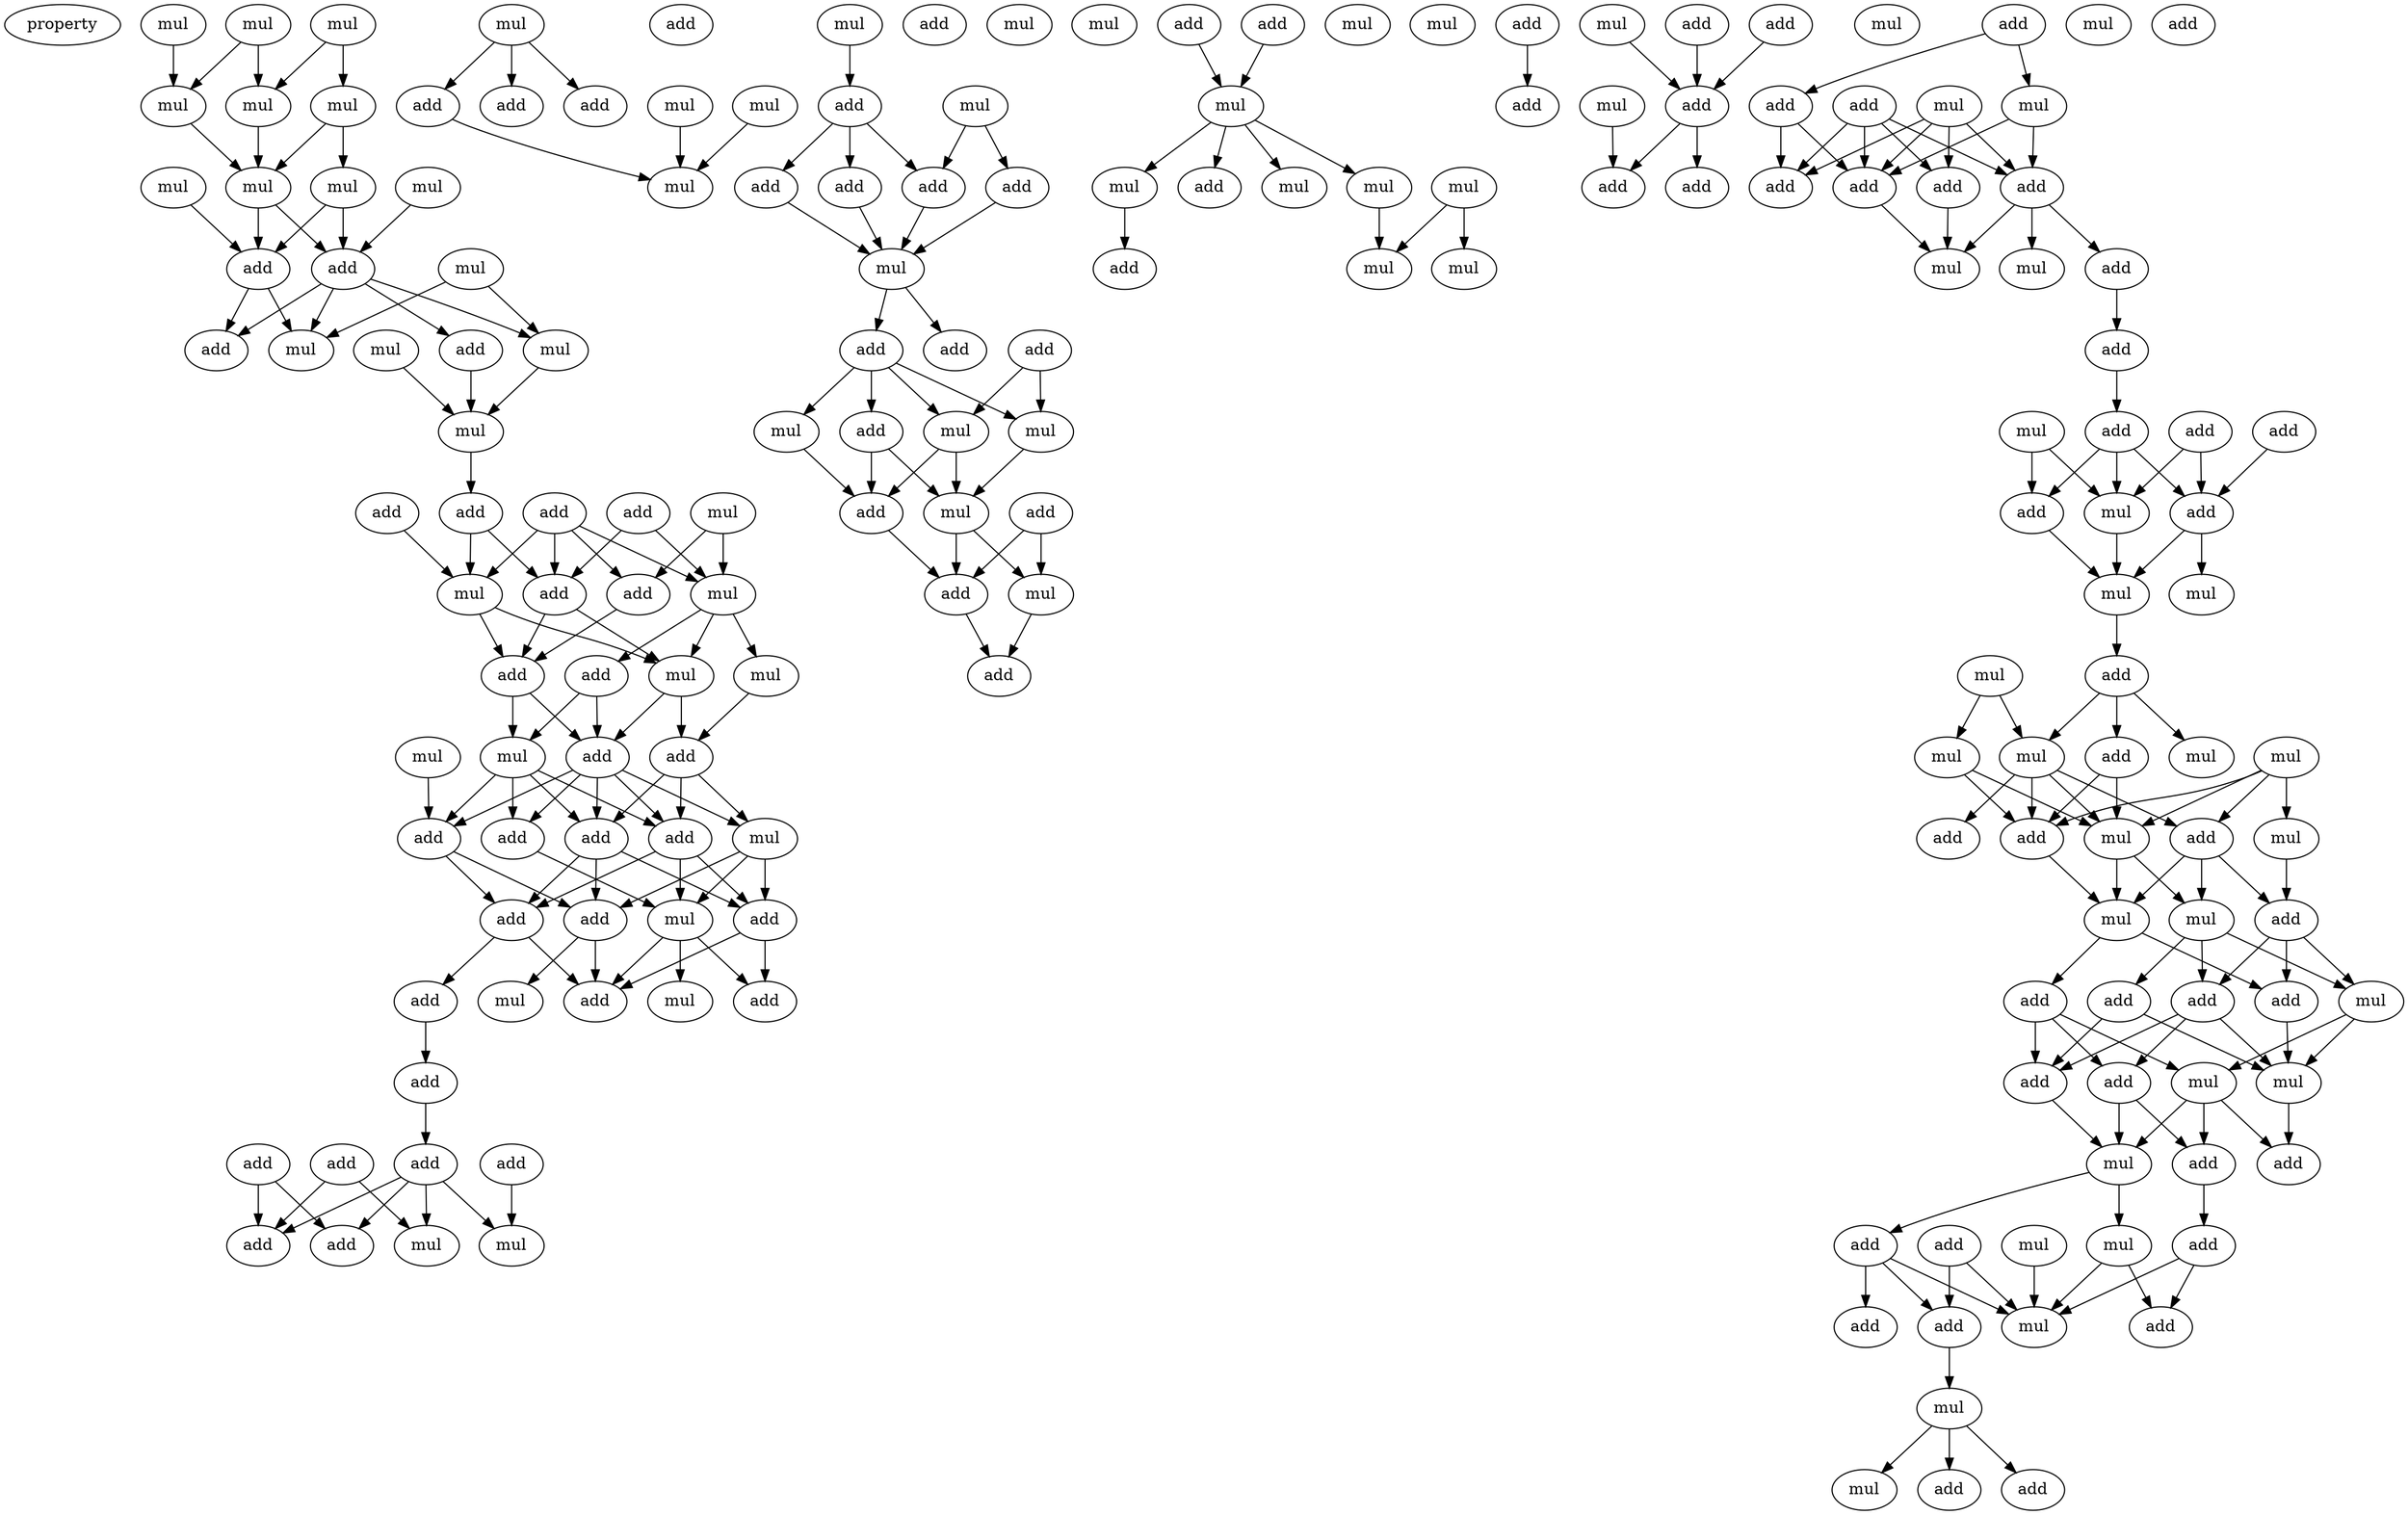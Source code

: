 digraph {
    node [fontcolor=black]
    property [mul=2,lf=1.1]
    0 [ label = mul ];
    1 [ label = mul ];
    2 [ label = mul ];
    3 [ label = mul ];
    4 [ label = mul ];
    5 [ label = mul ];
    6 [ label = mul ];
    7 [ label = mul ];
    8 [ label = mul ];
    9 [ label = mul ];
    10 [ label = add ];
    11 [ label = add ];
    12 [ label = mul ];
    13 [ label = add ];
    14 [ label = mul ];
    15 [ label = add ];
    16 [ label = mul ];
    17 [ label = mul ];
    18 [ label = mul ];
    19 [ label = add ];
    20 [ label = add ];
    21 [ label = mul ];
    22 [ label = add ];
    23 [ label = add ];
    24 [ label = mul ];
    25 [ label = mul ];
    26 [ label = add ];
    27 [ label = add ];
    28 [ label = add ];
    29 [ label = add ];
    30 [ label = mul ];
    31 [ label = mul ];
    32 [ label = add ];
    33 [ label = mul ];
    34 [ label = add ];
    35 [ label = mul ];
    36 [ label = add ];
    37 [ label = mul ];
    38 [ label = add ];
    39 [ label = add ];
    40 [ label = add ];
    41 [ label = add ];
    42 [ label = mul ];
    43 [ label = add ];
    44 [ label = add ];
    45 [ label = mul ];
    46 [ label = add ];
    47 [ label = mul ];
    48 [ label = add ];
    49 [ label = add ];
    50 [ label = add ];
    51 [ label = add ];
    52 [ label = add ];
    53 [ label = add ];
    54 [ label = add ];
    55 [ label = add ];
    56 [ label = mul ];
    57 [ label = mul ];
    58 [ label = add ];
    59 [ label = mul ];
    60 [ label = add ];
    61 [ label = mul ];
    62 [ label = add ];
    63 [ label = mul ];
    64 [ label = add ];
    65 [ label = add ];
    66 [ label = mul ];
    67 [ label = mul ];
    68 [ label = add ];
    69 [ label = mul ];
    70 [ label = add ];
    71 [ label = add ];
    72 [ label = add ];
    73 [ label = add ];
    74 [ label = add ];
    75 [ label = mul ];
    76 [ label = add ];
    77 [ label = add ];
    78 [ label = add ];
    79 [ label = mul ];
    80 [ label = mul ];
    81 [ label = mul ];
    82 [ label = add ];
    83 [ label = add ];
    84 [ label = add ];
    85 [ label = mul ];
    86 [ label = add ];
    87 [ label = mul ];
    88 [ label = mul ];
    89 [ label = add ];
    90 [ label = mul ];
    91 [ label = add ];
    92 [ label = mul ];
    93 [ label = add ];
    94 [ label = mul ];
    95 [ label = mul ];
    96 [ label = mul ];
    97 [ label = add ];
    98 [ label = mul ];
    99 [ label = mul ];
    100 [ label = mul ];
    101 [ label = mul ];
    102 [ label = add ];
    103 [ label = mul ];
    104 [ label = add ];
    105 [ label = add ];
    106 [ label = mul ];
    107 [ label = add ];
    108 [ label = mul ];
    109 [ label = add ];
    110 [ label = add ];
    111 [ label = mul ];
    112 [ label = add ];
    113 [ label = add ];
    114 [ label = add ];
    115 [ label = add ];
    116 [ label = add ];
    117 [ label = mul ];
    118 [ label = mul ];
    119 [ label = mul ];
    120 [ label = add ];
    121 [ label = add ];
    122 [ label = add ];
    123 [ label = add ];
    124 [ label = add ];
    125 [ label = mul ];
    126 [ label = mul ];
    127 [ label = add ];
    128 [ label = add ];
    129 [ label = add ];
    130 [ label = mul ];
    131 [ label = add ];
    132 [ label = add ];
    133 [ label = add ];
    134 [ label = mul ];
    135 [ label = mul ];
    136 [ label = mul ];
    137 [ label = add ];
    138 [ label = mul ];
    139 [ label = mul ];
    140 [ label = mul ];
    141 [ label = mul ];
    142 [ label = add ];
    143 [ label = mul ];
    144 [ label = mul ];
    145 [ label = add ];
    146 [ label = mul ];
    147 [ label = add ];
    148 [ label = add ];
    149 [ label = mul ];
    150 [ label = mul ];
    151 [ label = add ];
    152 [ label = add ];
    153 [ label = add ];
    154 [ label = add ];
    155 [ label = add ];
    156 [ label = mul ];
    157 [ label = add ];
    158 [ label = mul ];
    159 [ label = mul ];
    160 [ label = add ];
    161 [ label = add ];
    162 [ label = mul ];
    163 [ label = add ];
    164 [ label = add ];
    165 [ label = add ];
    166 [ label = mul ];
    167 [ label = mul ];
    168 [ label = add ];
    169 [ label = add ];
    170 [ label = add ];
    171 [ label = add ];
    172 [ label = mul ];
    173 [ label = mul ];
    174 [ label = add ];
    175 [ label = mul ];
    176 [ label = add ];
    177 [ label = add ];
    0 -> 4 [ name = 0 ];
    0 -> 5 [ name = 1 ];
    1 -> 5 [ name = 2 ];
    2 -> 3 [ name = 3 ];
    2 -> 4 [ name = 4 ];
    3 -> 6 [ name = 5 ];
    3 -> 7 [ name = 6 ];
    4 -> 7 [ name = 7 ];
    5 -> 7 [ name = 8 ];
    6 -> 10 [ name = 9 ];
    6 -> 11 [ name = 10 ];
    7 -> 10 [ name = 11 ];
    7 -> 11 [ name = 12 ];
    8 -> 10 [ name = 13 ];
    9 -> 11 [ name = 14 ];
    10 -> 15 [ name = 15 ];
    10 -> 16 [ name = 16 ];
    11 -> 13 [ name = 17 ];
    11 -> 15 [ name = 18 ];
    11 -> 16 [ name = 19 ];
    11 -> 17 [ name = 20 ];
    12 -> 16 [ name = 21 ];
    12 -> 17 [ name = 22 ];
    13 -> 18 [ name = 23 ];
    14 -> 18 [ name = 24 ];
    17 -> 18 [ name = 25 ];
    18 -> 22 [ name = 26 ];
    19 -> 24 [ name = 27 ];
    19 -> 26 [ name = 28 ];
    20 -> 25 [ name = 29 ];
    21 -> 24 [ name = 30 ];
    21 -> 27 [ name = 31 ];
    22 -> 25 [ name = 32 ];
    22 -> 26 [ name = 33 ];
    23 -> 24 [ name = 34 ];
    23 -> 25 [ name = 35 ];
    23 -> 26 [ name = 36 ];
    23 -> 27 [ name = 37 ];
    24 -> 28 [ name = 38 ];
    24 -> 30 [ name = 39 ];
    24 -> 31 [ name = 40 ];
    25 -> 29 [ name = 41 ];
    25 -> 30 [ name = 42 ];
    26 -> 29 [ name = 43 ];
    26 -> 30 [ name = 44 ];
    27 -> 29 [ name = 45 ];
    28 -> 33 [ name = 46 ];
    28 -> 34 [ name = 47 ];
    29 -> 33 [ name = 48 ];
    29 -> 34 [ name = 49 ];
    30 -> 32 [ name = 50 ];
    30 -> 34 [ name = 51 ];
    31 -> 32 [ name = 52 ];
    32 -> 37 [ name = 53 ];
    32 -> 38 [ name = 54 ];
    32 -> 39 [ name = 55 ];
    33 -> 36 [ name = 56 ];
    33 -> 38 [ name = 57 ];
    33 -> 39 [ name = 58 ];
    33 -> 40 [ name = 59 ];
    34 -> 36 [ name = 60 ];
    34 -> 37 [ name = 61 ];
    34 -> 38 [ name = 62 ];
    34 -> 39 [ name = 63 ];
    34 -> 40 [ name = 64 ];
    35 -> 36 [ name = 65 ];
    36 -> 43 [ name = 66 ];
    36 -> 44 [ name = 67 ];
    37 -> 41 [ name = 68 ];
    37 -> 42 [ name = 69 ];
    37 -> 44 [ name = 70 ];
    38 -> 41 [ name = 71 ];
    38 -> 43 [ name = 72 ];
    38 -> 44 [ name = 73 ];
    39 -> 41 [ name = 74 ];
    39 -> 42 [ name = 75 ];
    39 -> 43 [ name = 76 ];
    40 -> 42 [ name = 77 ];
    41 -> 46 [ name = 78 ];
    41 -> 49 [ name = 79 ];
    42 -> 46 [ name = 80 ];
    42 -> 47 [ name = 81 ];
    42 -> 49 [ name = 82 ];
    43 -> 48 [ name = 83 ];
    43 -> 49 [ name = 84 ];
    44 -> 45 [ name = 85 ];
    44 -> 49 [ name = 86 ];
    48 -> 50 [ name = 87 ];
    50 -> 53 [ name = 88 ];
    51 -> 56 [ name = 89 ];
    52 -> 57 [ name = 90 ];
    52 -> 58 [ name = 91 ];
    53 -> 55 [ name = 92 ];
    53 -> 56 [ name = 93 ];
    53 -> 57 [ name = 94 ];
    53 -> 58 [ name = 95 ];
    54 -> 55 [ name = 96 ];
    54 -> 58 [ name = 97 ];
    59 -> 60 [ name = 98 ];
    59 -> 62 [ name = 99 ];
    59 -> 64 [ name = 100 ];
    60 -> 66 [ name = 101 ];
    61 -> 66 [ name = 102 ];
    63 -> 66 [ name = 103 ];
    67 -> 68 [ name = 104 ];
    68 -> 70 [ name = 105 ];
    68 -> 71 [ name = 106 ];
    68 -> 73 [ name = 107 ];
    69 -> 71 [ name = 108 ];
    69 -> 72 [ name = 109 ];
    70 -> 75 [ name = 110 ];
    71 -> 75 [ name = 111 ];
    72 -> 75 [ name = 112 ];
    73 -> 75 [ name = 113 ];
    75 -> 77 [ name = 114 ];
    75 -> 78 [ name = 115 ];
    76 -> 80 [ name = 116 ];
    76 -> 81 [ name = 117 ];
    78 -> 79 [ name = 118 ];
    78 -> 80 [ name = 119 ];
    78 -> 81 [ name = 120 ];
    78 -> 82 [ name = 121 ];
    79 -> 84 [ name = 122 ];
    80 -> 84 [ name = 123 ];
    80 -> 85 [ name = 124 ];
    81 -> 85 [ name = 125 ];
    82 -> 84 [ name = 126 ];
    82 -> 85 [ name = 127 ];
    83 -> 86 [ name = 128 ];
    83 -> 87 [ name = 129 ];
    84 -> 86 [ name = 130 ];
    85 -> 86 [ name = 131 ];
    85 -> 87 [ name = 132 ];
    86 -> 89 [ name = 133 ];
    87 -> 89 [ name = 134 ];
    91 -> 94 [ name = 135 ];
    93 -> 94 [ name = 136 ];
    94 -> 95 [ name = 137 ];
    94 -> 96 [ name = 138 ];
    94 -> 97 [ name = 139 ];
    94 -> 99 [ name = 140 ];
    95 -> 101 [ name = 141 ];
    96 -> 102 [ name = 142 ];
    98 -> 101 [ name = 143 ];
    98 -> 103 [ name = 144 ];
    104 -> 105 [ name = 145 ];
    106 -> 110 [ name = 146 ];
    107 -> 110 [ name = 147 ];
    109 -> 110 [ name = 148 ];
    110 -> 112 [ name = 149 ];
    110 -> 113 [ name = 150 ];
    111 -> 112 [ name = 151 ];
    114 -> 116 [ name = 152 ];
    114 -> 117 [ name = 153 ];
    115 -> 120 [ name = 154 ];
    115 -> 121 [ name = 155 ];
    115 -> 122 [ name = 156 ];
    115 -> 123 [ name = 157 ];
    116 -> 120 [ name = 158 ];
    116 -> 123 [ name = 159 ];
    117 -> 121 [ name = 160 ];
    117 -> 123 [ name = 161 ];
    118 -> 120 [ name = 162 ];
    118 -> 121 [ name = 163 ];
    118 -> 122 [ name = 164 ];
    118 -> 123 [ name = 165 ];
    121 -> 124 [ name = 166 ];
    121 -> 125 [ name = 167 ];
    121 -> 126 [ name = 168 ];
    122 -> 126 [ name = 169 ];
    123 -> 126 [ name = 170 ];
    124 -> 127 [ name = 171 ];
    127 -> 131 [ name = 172 ];
    128 -> 133 [ name = 173 ];
    129 -> 133 [ name = 174 ];
    129 -> 134 [ name = 175 ];
    130 -> 132 [ name = 176 ];
    130 -> 134 [ name = 177 ];
    131 -> 132 [ name = 178 ];
    131 -> 133 [ name = 179 ];
    131 -> 134 [ name = 180 ];
    132 -> 135 [ name = 181 ];
    133 -> 135 [ name = 182 ];
    133 -> 136 [ name = 183 ];
    134 -> 135 [ name = 184 ];
    135 -> 137 [ name = 185 ];
    137 -> 140 [ name = 186 ];
    137 -> 141 [ name = 187 ];
    137 -> 142 [ name = 188 ];
    138 -> 141 [ name = 189 ];
    138 -> 143 [ name = 190 ];
    139 -> 144 [ name = 191 ];
    139 -> 145 [ name = 192 ];
    139 -> 146 [ name = 193 ];
    139 -> 148 [ name = 194 ];
    141 -> 145 [ name = 195 ];
    141 -> 146 [ name = 196 ];
    141 -> 147 [ name = 197 ];
    141 -> 148 [ name = 198 ];
    142 -> 146 [ name = 199 ];
    142 -> 148 [ name = 200 ];
    143 -> 146 [ name = 201 ];
    143 -> 148 [ name = 202 ];
    144 -> 151 [ name = 203 ];
    145 -> 149 [ name = 204 ];
    145 -> 150 [ name = 205 ];
    145 -> 151 [ name = 206 ];
    146 -> 149 [ name = 207 ];
    146 -> 150 [ name = 208 ];
    148 -> 149 [ name = 209 ];
    149 -> 154 [ name = 210 ];
    149 -> 155 [ name = 211 ];
    150 -> 152 [ name = 212 ];
    150 -> 153 [ name = 213 ];
    150 -> 156 [ name = 214 ];
    151 -> 152 [ name = 215 ];
    151 -> 154 [ name = 216 ];
    151 -> 156 [ name = 217 ];
    152 -> 157 [ name = 218 ];
    152 -> 159 [ name = 219 ];
    152 -> 160 [ name = 220 ];
    153 -> 157 [ name = 221 ];
    153 -> 159 [ name = 222 ];
    154 -> 159 [ name = 223 ];
    155 -> 157 [ name = 224 ];
    155 -> 158 [ name = 225 ];
    155 -> 160 [ name = 226 ];
    156 -> 158 [ name = 227 ];
    156 -> 159 [ name = 228 ];
    157 -> 162 [ name = 229 ];
    158 -> 161 [ name = 230 ];
    158 -> 162 [ name = 231 ];
    158 -> 163 [ name = 232 ];
    159 -> 161 [ name = 233 ];
    160 -> 162 [ name = 234 ];
    160 -> 163 [ name = 235 ];
    162 -> 164 [ name = 236 ];
    162 -> 166 [ name = 237 ];
    163 -> 165 [ name = 238 ];
    164 -> 169 [ name = 239 ];
    164 -> 170 [ name = 240 ];
    164 -> 172 [ name = 241 ];
    165 -> 171 [ name = 242 ];
    165 -> 172 [ name = 243 ];
    166 -> 171 [ name = 244 ];
    166 -> 172 [ name = 245 ];
    167 -> 172 [ name = 246 ];
    168 -> 170 [ name = 247 ];
    168 -> 172 [ name = 248 ];
    170 -> 173 [ name = 249 ];
    173 -> 175 [ name = 250 ];
    173 -> 176 [ name = 251 ];
    173 -> 177 [ name = 252 ];
}
